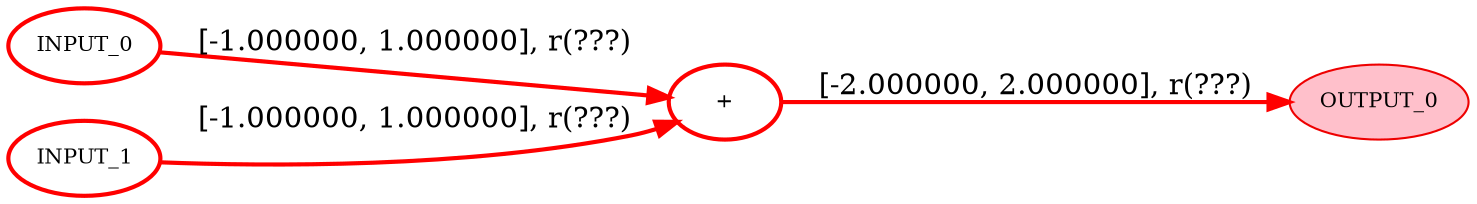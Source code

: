 strict digraph loopgraph {
    rankdir=LR; node [fontsize=10];
S0x7fe621d11b10[label="+" color="red" style="bold" shape="ellipse"];
S0x7fe621d11660[label="INPUT_0" color="red" style="bold" shape="ellipse"];
S0x7fe621d11660 -> S0x7fe621d11b10[ color="red" style="bold" label ="[-1.000000, 1.000000], r(???)"];
S0x7fe621d11720[label="INPUT_1" color="red" style="bold" shape="ellipse"];
S0x7fe621d11720 -> S0x7fe621d11b10[ color="red" style="bold" label ="[-1.000000, 1.000000], r(???)"];
OUTPUT_0[color="red2" style="filled" fillcolor="pink"];
S0x7fe621d11b10 -> OUTPUT_0[ color="red" style="bold" label ="[-2.000000, 2.000000], r(???)"];
}
